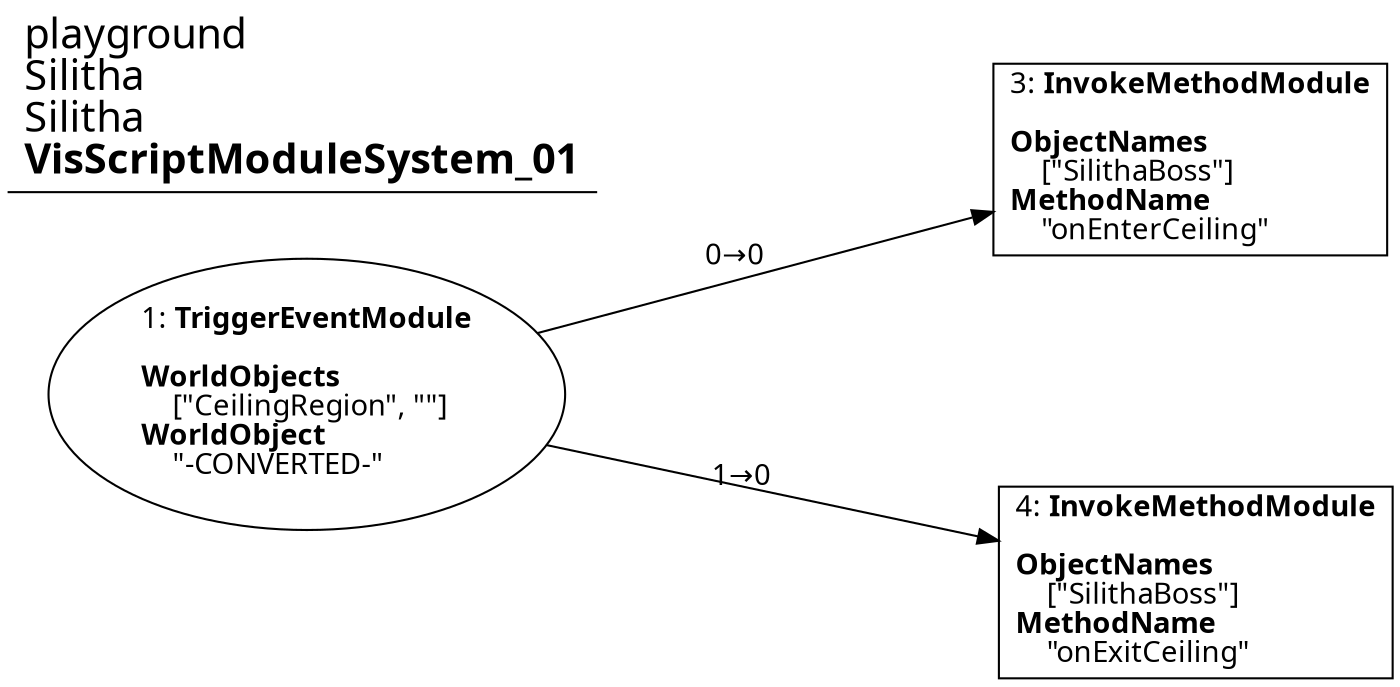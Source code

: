 digraph {
    layout = fdp;
    overlap = prism;
    sep = "+16";
    splines = spline;

    node [ shape = box ];

    graph [ fontname = "Segoe UI" ];
    node [ fontname = "Segoe UI" ];
    edge [ fontname = "Segoe UI" ];

    1 [ label = <1: <b>TriggerEventModule</b><br/><br/><b>WorldObjects</b><br align="left"/>    [&quot;CeilingRegion&quot;, &quot;&quot;]<br align="left"/><b>WorldObject</b><br align="left"/>    &quot;-CONVERTED-&quot;<br align="left"/>> ];
    1 [ shape = oval ]
    1 [ pos = "0.22900002,-0.09200001!" ];
    1 -> 3 [ label = "0→0" ];
    1 -> 4 [ label = "1→0" ];

    3 [ label = <3: <b>InvokeMethodModule</b><br/><br/><b>ObjectNames</b><br align="left"/>    [&quot;SilithaBoss&quot;]<br align="left"/><b>MethodName</b><br align="left"/>    &quot;onEnterCeiling&quot;<br align="left"/>> ];
    3 [ pos = "0.551,-0.027!" ];

    4 [ label = <4: <b>InvokeMethodModule</b><br/><br/><b>ObjectNames</b><br align="left"/>    [&quot;SilithaBoss&quot;]<br align="left"/><b>MethodName</b><br align="left"/>    &quot;onExitCeiling&quot;<br align="left"/>> ];
    4 [ pos = "0.55300003,-0.18100001!" ];

    title [ pos = "0.22800002,-0.026!" ];
    title [ shape = underline ];
    title [ label = <<font point-size="20">playground<br align="left"/>Silitha<br align="left"/>Silitha<br align="left"/><b>VisScriptModuleSystem_01</b><br align="left"/></font>> ];
}
